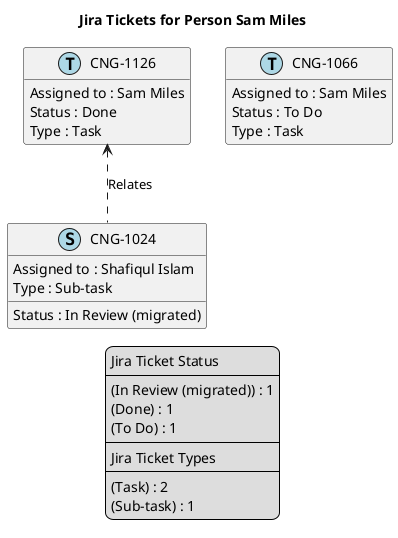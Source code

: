 @startuml
'https://plantuml.com/class-diagram

' GENERATE CLASS DIAGRAM ===========
' Generated at    : Fri Apr 19 14:50:29 CEST 2024

title Jira Tickets for Person Sam Miles
hide empty members

legend
Jira Ticket Status
----
(In Review (migrated)) : 1
(Done) : 1
(To Do) : 1
----
Jira Ticket Types
----
(Task) : 2
(Sub-task) : 1
end legend


' Tickets =======
class "CNG-1126" << (T,lightblue) >> {
  Assigned to : Sam Miles
  Status : Done
  Type : Task
}

class "CNG-1024" << (S,lightblue) >> {
  Assigned to : Shafiqul Islam
  Status : In Review (migrated)
  Type : Sub-task
}

class "CNG-1066" << (T,lightblue) >> {
  Assigned to : Sam Miles
  Status : To Do
  Type : Task
}



' Links =======
"CNG-1126" <.. "CNG-1024" : Relates


@enduml
